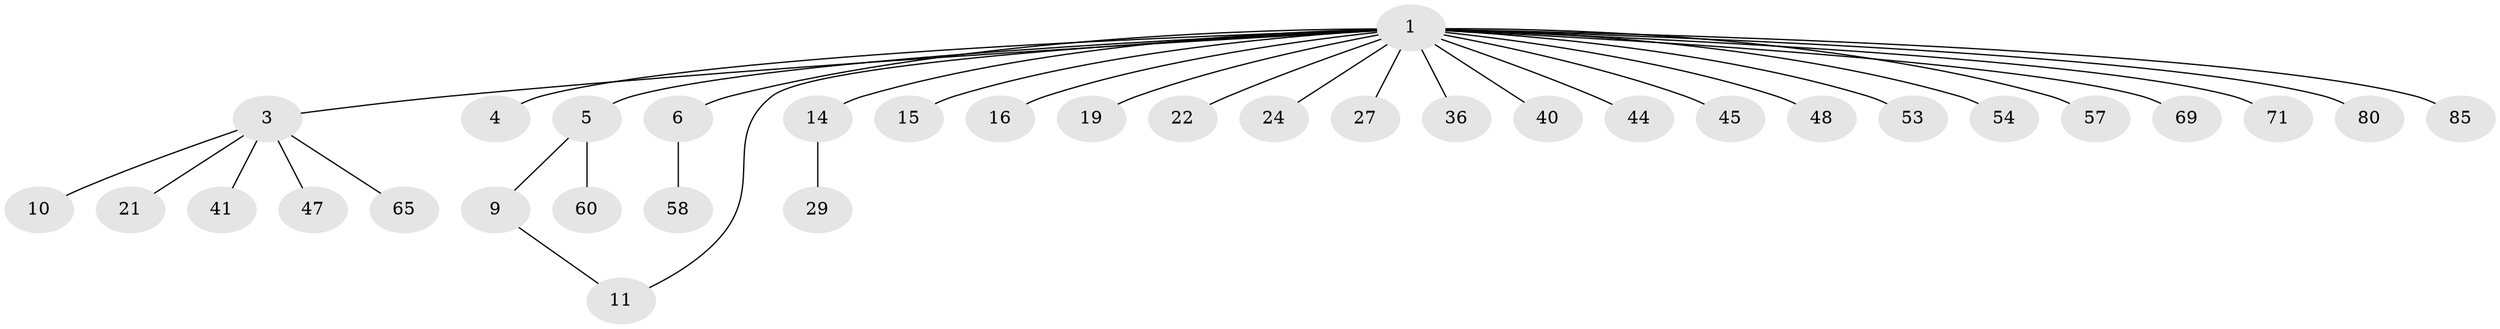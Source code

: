 // original degree distribution, {12: 0.011627906976744186, 14: 0.011627906976744186, 16: 0.011627906976744186, 1: 0.6627906976744186, 3: 0.08139534883720931, 2: 0.1511627906976744, 4: 0.046511627906976744, 5: 0.023255813953488372}
// Generated by graph-tools (version 1.1) at 2025/18/03/04/25 18:18:28]
// undirected, 34 vertices, 34 edges
graph export_dot {
graph [start="1"]
  node [color=gray90,style=filled];
  1 [super="+2"];
  3 [super="+7+13+8+18+20+35+52+59+62+68+51+37+17+12"];
  4;
  5;
  6;
  9 [super="+28"];
  10 [super="+38"];
  11 [super="+23"];
  14 [super="+81+64"];
  15 [super="+79"];
  16 [super="+30"];
  19;
  21 [super="+78+86+75"];
  22 [super="+26"];
  24;
  27;
  29;
  36 [super="+46"];
  40;
  41 [super="+76+66"];
  44 [super="+50"];
  45;
  47;
  48;
  53;
  54 [super="+83+55"];
  57;
  58;
  60;
  65;
  69;
  71;
  80;
  85;
  1 -- 3;
  1 -- 6;
  1 -- 11;
  1 -- 16;
  1 -- 22;
  1 -- 27;
  1 -- 45;
  1 -- 48;
  1 -- 57;
  1 -- 80;
  1 -- 85;
  1 -- 4;
  1 -- 5;
  1 -- 36;
  1 -- 69;
  1 -- 40;
  1 -- 71;
  1 -- 44;
  1 -- 14;
  1 -- 15;
  1 -- 19;
  1 -- 53;
  1 -- 54;
  1 -- 24;
  3 -- 10;
  3 -- 65;
  3 -- 47;
  3 -- 41;
  3 -- 21;
  5 -- 9;
  5 -- 60;
  6 -- 58;
  9 -- 11;
  14 -- 29;
}
